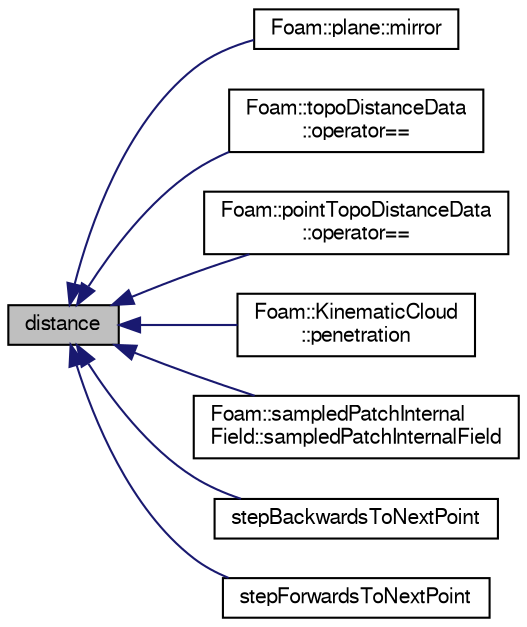 digraph "distance"
{
  bgcolor="transparent";
  edge [fontname="FreeSans",fontsize="10",labelfontname="FreeSans",labelfontsize="10"];
  node [fontname="FreeSans",fontsize="10",shape=record];
  rankdir="LR";
  Node1 [label="distance",height=0.2,width=0.4,color="black", fillcolor="grey75", style="filled" fontcolor="black"];
  Node1 -> Node2 [dir="back",color="midnightblue",fontsize="10",style="solid",fontname="FreeSans"];
  Node2 [label="Foam::plane::mirror",height=0.2,width=0.4,color="black",URL="$a01802.html#a201bf6a76844bf0691a1a21ff5e6abd5",tooltip="Mirror the supplied point in the plane. Return the mirrored point. "];
  Node1 -> Node3 [dir="back",color="midnightblue",fontsize="10",style="solid",fontname="FreeSans"];
  Node3 [label="Foam::topoDistanceData\l::operator==",height=0.2,width=0.4,color="black",URL="$a02561.html#a5da735ce46ba6e772331bc46d971c7c9"];
  Node1 -> Node4 [dir="back",color="midnightblue",fontsize="10",style="solid",fontname="FreeSans"];
  Node4 [label="Foam::pointTopoDistanceData\l::operator==",height=0.2,width=0.4,color="black",URL="$a01846.html#aa7ed85d8f40def5c4b4946e55b30a915"];
  Node1 -> Node5 [dir="back",color="midnightblue",fontsize="10",style="solid",fontname="FreeSans"];
  Node5 [label="Foam::KinematicCloud\l::penetration",height=0.2,width=0.4,color="black",URL="$a01194.html#aa8e8605f7454fbb76092407fb1906597",tooltip="Penetration for fraction [0-1] of the current total mass. "];
  Node1 -> Node6 [dir="back",color="midnightblue",fontsize="10",style="solid",fontname="FreeSans"];
  Node6 [label="Foam::sampledPatchInternal\lField::sampledPatchInternalField",height=0.2,width=0.4,color="black",URL="$a02166.html#a3aee63f01712c7a45299253ce06e5b1d",tooltip="Construct from dictionary. "];
  Node1 -> Node7 [dir="back",color="midnightblue",fontsize="10",style="solid",fontname="FreeSans"];
  Node7 [label="stepBackwardsToNextPoint",height=0.2,width=0.4,color="black",URL="$a10237.html#a370957775203c2fb236711441d778273"];
  Node1 -> Node8 [dir="back",color="midnightblue",fontsize="10",style="solid",fontname="FreeSans"];
  Node8 [label="stepForwardsToNextPoint",height=0.2,width=0.4,color="black",URL="$a10237.html#af4d31a25cf140f175475f9115eba0c96"];
}
